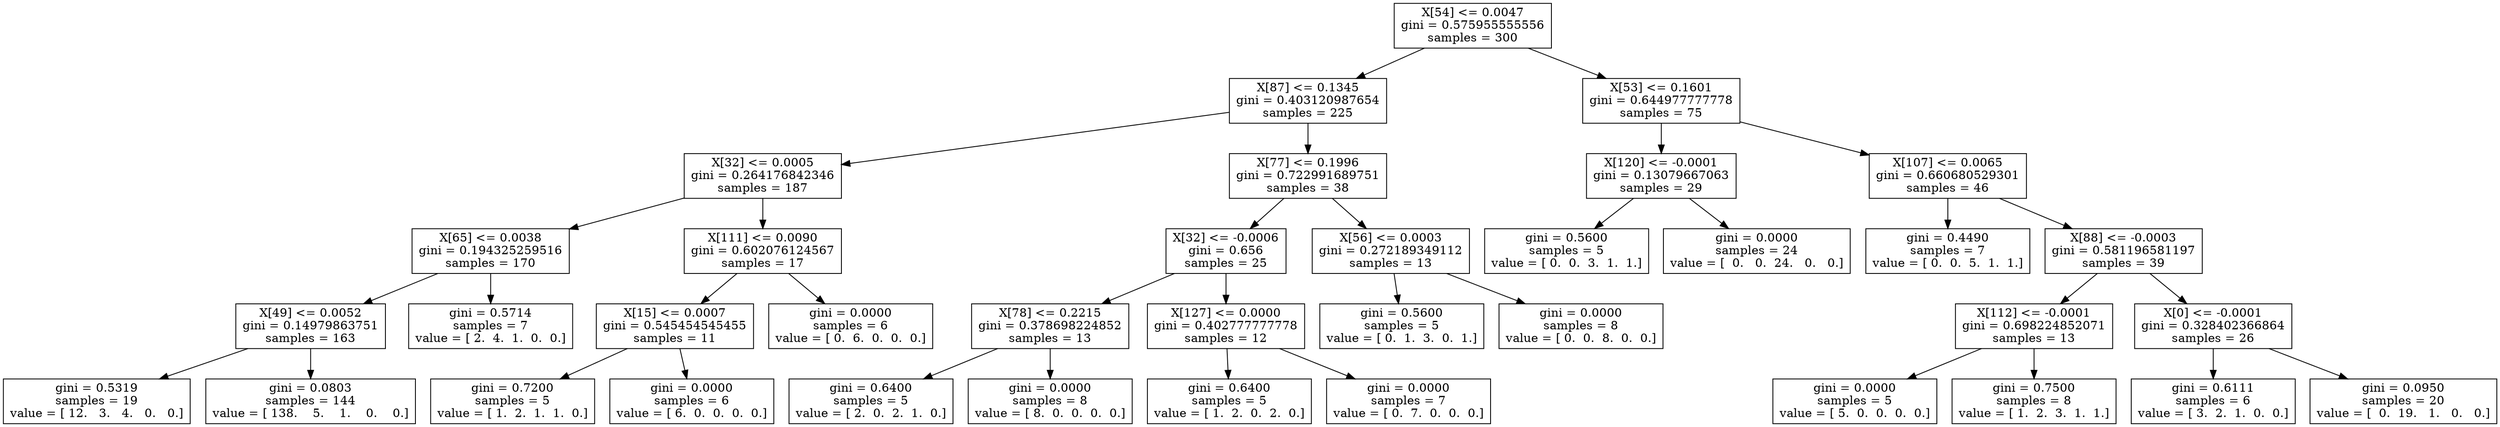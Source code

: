 digraph Tree {
0 [label="X[54] <= 0.0047\ngini = 0.575955555556\nsamples = 300", shape="box"] ;
1 [label="X[87] <= 0.1345\ngini = 0.403120987654\nsamples = 225", shape="box"] ;
0 -> 1 ;
2 [label="X[32] <= 0.0005\ngini = 0.264176842346\nsamples = 187", shape="box"] ;
1 -> 2 ;
3 [label="X[65] <= 0.0038\ngini = 0.194325259516\nsamples = 170", shape="box"] ;
2 -> 3 ;
4 [label="X[49] <= 0.0052\ngini = 0.14979863751\nsamples = 163", shape="box"] ;
3 -> 4 ;
5 [label="gini = 0.5319\nsamples = 19\nvalue = [ 12.   3.   4.   0.   0.]", shape="box"] ;
4 -> 5 ;
6 [label="gini = 0.0803\nsamples = 144\nvalue = [ 138.    5.    1.    0.    0.]", shape="box"] ;
4 -> 6 ;
7 [label="gini = 0.5714\nsamples = 7\nvalue = [ 2.  4.  1.  0.  0.]", shape="box"] ;
3 -> 7 ;
8 [label="X[111] <= 0.0090\ngini = 0.602076124567\nsamples = 17", shape="box"] ;
2 -> 8 ;
9 [label="X[15] <= 0.0007\ngini = 0.545454545455\nsamples = 11", shape="box"] ;
8 -> 9 ;
10 [label="gini = 0.7200\nsamples = 5\nvalue = [ 1.  2.  1.  1.  0.]", shape="box"] ;
9 -> 10 ;
11 [label="gini = 0.0000\nsamples = 6\nvalue = [ 6.  0.  0.  0.  0.]", shape="box"] ;
9 -> 11 ;
12 [label="gini = 0.0000\nsamples = 6\nvalue = [ 0.  6.  0.  0.  0.]", shape="box"] ;
8 -> 12 ;
13 [label="X[77] <= 0.1996\ngini = 0.722991689751\nsamples = 38", shape="box"] ;
1 -> 13 ;
14 [label="X[32] <= -0.0006\ngini = 0.656\nsamples = 25", shape="box"] ;
13 -> 14 ;
15 [label="X[78] <= 0.2215\ngini = 0.378698224852\nsamples = 13", shape="box"] ;
14 -> 15 ;
16 [label="gini = 0.6400\nsamples = 5\nvalue = [ 2.  0.  2.  1.  0.]", shape="box"] ;
15 -> 16 ;
17 [label="gini = 0.0000\nsamples = 8\nvalue = [ 8.  0.  0.  0.  0.]", shape="box"] ;
15 -> 17 ;
18 [label="X[127] <= 0.0000\ngini = 0.402777777778\nsamples = 12", shape="box"] ;
14 -> 18 ;
19 [label="gini = 0.6400\nsamples = 5\nvalue = [ 1.  2.  0.  2.  0.]", shape="box"] ;
18 -> 19 ;
20 [label="gini = 0.0000\nsamples = 7\nvalue = [ 0.  7.  0.  0.  0.]", shape="box"] ;
18 -> 20 ;
21 [label="X[56] <= 0.0003\ngini = 0.272189349112\nsamples = 13", shape="box"] ;
13 -> 21 ;
22 [label="gini = 0.5600\nsamples = 5\nvalue = [ 0.  1.  3.  0.  1.]", shape="box"] ;
21 -> 22 ;
23 [label="gini = 0.0000\nsamples = 8\nvalue = [ 0.  0.  8.  0.  0.]", shape="box"] ;
21 -> 23 ;
24 [label="X[53] <= 0.1601\ngini = 0.644977777778\nsamples = 75", shape="box"] ;
0 -> 24 ;
25 [label="X[120] <= -0.0001\ngini = 0.13079667063\nsamples = 29", shape="box"] ;
24 -> 25 ;
26 [label="gini = 0.5600\nsamples = 5\nvalue = [ 0.  0.  3.  1.  1.]", shape="box"] ;
25 -> 26 ;
27 [label="gini = 0.0000\nsamples = 24\nvalue = [  0.   0.  24.   0.   0.]", shape="box"] ;
25 -> 27 ;
28 [label="X[107] <= 0.0065\ngini = 0.660680529301\nsamples = 46", shape="box"] ;
24 -> 28 ;
29 [label="gini = 0.4490\nsamples = 7\nvalue = [ 0.  0.  5.  1.  1.]", shape="box"] ;
28 -> 29 ;
30 [label="X[88] <= -0.0003\ngini = 0.581196581197\nsamples = 39", shape="box"] ;
28 -> 30 ;
31 [label="X[112] <= -0.0001\ngini = 0.698224852071\nsamples = 13", shape="box"] ;
30 -> 31 ;
32 [label="gini = 0.0000\nsamples = 5\nvalue = [ 5.  0.  0.  0.  0.]", shape="box"] ;
31 -> 32 ;
33 [label="gini = 0.7500\nsamples = 8\nvalue = [ 1.  2.  3.  1.  1.]", shape="box"] ;
31 -> 33 ;
34 [label="X[0] <= -0.0001\ngini = 0.328402366864\nsamples = 26", shape="box"] ;
30 -> 34 ;
35 [label="gini = 0.6111\nsamples = 6\nvalue = [ 3.  2.  1.  0.  0.]", shape="box"] ;
34 -> 35 ;
36 [label="gini = 0.0950\nsamples = 20\nvalue = [  0.  19.   1.   0.   0.]", shape="box"] ;
34 -> 36 ;
}